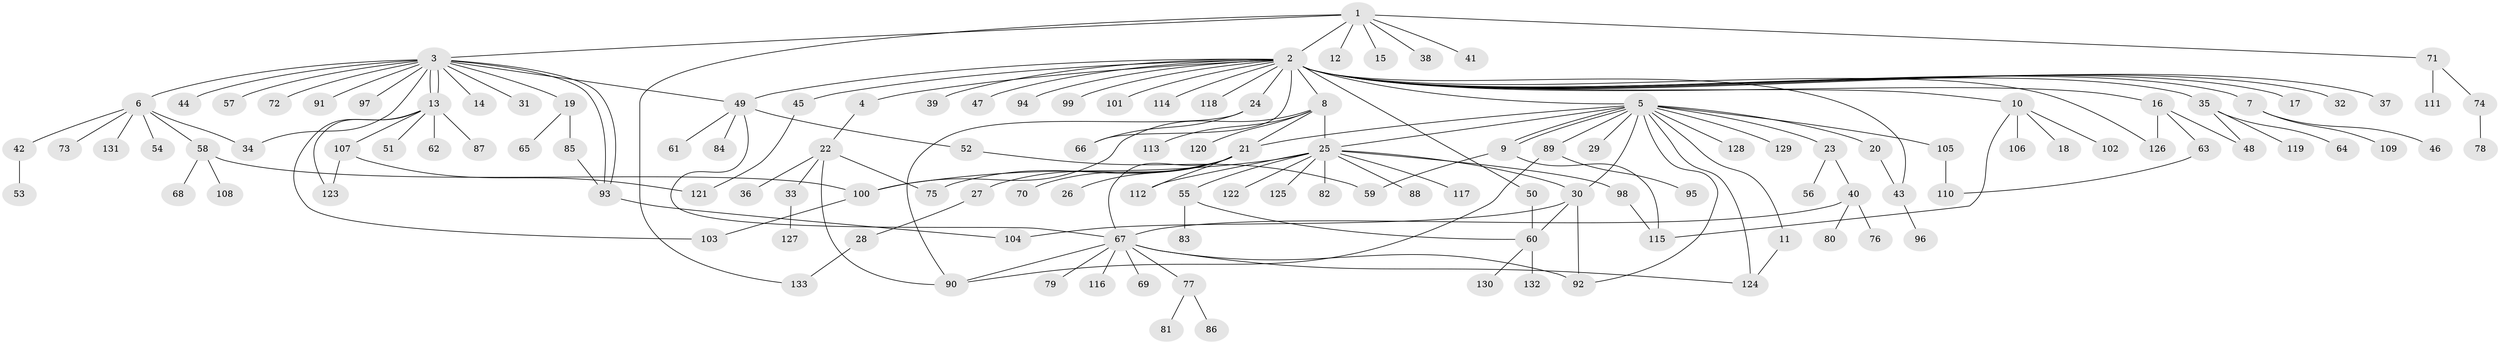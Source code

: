 // Generated by graph-tools (version 1.1) at 2025/35/03/09/25 02:35:40]
// undirected, 133 vertices, 169 edges
graph export_dot {
graph [start="1"]
  node [color=gray90,style=filled];
  1;
  2;
  3;
  4;
  5;
  6;
  7;
  8;
  9;
  10;
  11;
  12;
  13;
  14;
  15;
  16;
  17;
  18;
  19;
  20;
  21;
  22;
  23;
  24;
  25;
  26;
  27;
  28;
  29;
  30;
  31;
  32;
  33;
  34;
  35;
  36;
  37;
  38;
  39;
  40;
  41;
  42;
  43;
  44;
  45;
  46;
  47;
  48;
  49;
  50;
  51;
  52;
  53;
  54;
  55;
  56;
  57;
  58;
  59;
  60;
  61;
  62;
  63;
  64;
  65;
  66;
  67;
  68;
  69;
  70;
  71;
  72;
  73;
  74;
  75;
  76;
  77;
  78;
  79;
  80;
  81;
  82;
  83;
  84;
  85;
  86;
  87;
  88;
  89;
  90;
  91;
  92;
  93;
  94;
  95;
  96;
  97;
  98;
  99;
  100;
  101;
  102;
  103;
  104;
  105;
  106;
  107;
  108;
  109;
  110;
  111;
  112;
  113;
  114;
  115;
  116;
  117;
  118;
  119;
  120;
  121;
  122;
  123;
  124;
  125;
  126;
  127;
  128;
  129;
  130;
  131;
  132;
  133;
  1 -- 2;
  1 -- 3;
  1 -- 12;
  1 -- 15;
  1 -- 38;
  1 -- 41;
  1 -- 71;
  1 -- 133;
  2 -- 4;
  2 -- 5;
  2 -- 7;
  2 -- 8;
  2 -- 10;
  2 -- 16;
  2 -- 17;
  2 -- 24;
  2 -- 32;
  2 -- 35;
  2 -- 37;
  2 -- 39;
  2 -- 43;
  2 -- 45;
  2 -- 47;
  2 -- 49;
  2 -- 50;
  2 -- 66;
  2 -- 94;
  2 -- 99;
  2 -- 101;
  2 -- 114;
  2 -- 118;
  2 -- 126;
  3 -- 6;
  3 -- 13;
  3 -- 13;
  3 -- 14;
  3 -- 19;
  3 -- 31;
  3 -- 34;
  3 -- 44;
  3 -- 49;
  3 -- 57;
  3 -- 72;
  3 -- 91;
  3 -- 93;
  3 -- 93;
  3 -- 97;
  4 -- 22;
  5 -- 9;
  5 -- 9;
  5 -- 11;
  5 -- 20;
  5 -- 21;
  5 -- 23;
  5 -- 25;
  5 -- 29;
  5 -- 30;
  5 -- 89;
  5 -- 92;
  5 -- 105;
  5 -- 124;
  5 -- 128;
  5 -- 129;
  6 -- 34;
  6 -- 42;
  6 -- 54;
  6 -- 58;
  6 -- 73;
  6 -- 131;
  7 -- 46;
  7 -- 109;
  8 -- 21;
  8 -- 25;
  8 -- 100;
  8 -- 113;
  8 -- 120;
  9 -- 59;
  9 -- 115;
  10 -- 18;
  10 -- 102;
  10 -- 106;
  10 -- 115;
  11 -- 124;
  13 -- 51;
  13 -- 62;
  13 -- 87;
  13 -- 103;
  13 -- 107;
  13 -- 123;
  16 -- 48;
  16 -- 63;
  16 -- 126;
  19 -- 65;
  19 -- 85;
  20 -- 43;
  21 -- 26;
  21 -- 27;
  21 -- 67;
  21 -- 70;
  21 -- 75;
  21 -- 112;
  22 -- 33;
  22 -- 36;
  22 -- 75;
  22 -- 90;
  23 -- 40;
  23 -- 56;
  24 -- 66;
  24 -- 90;
  25 -- 30;
  25 -- 55;
  25 -- 82;
  25 -- 88;
  25 -- 98;
  25 -- 100;
  25 -- 112;
  25 -- 117;
  25 -- 122;
  25 -- 125;
  27 -- 28;
  28 -- 133;
  30 -- 60;
  30 -- 92;
  30 -- 104;
  33 -- 127;
  35 -- 48;
  35 -- 64;
  35 -- 119;
  40 -- 67;
  40 -- 76;
  40 -- 80;
  42 -- 53;
  43 -- 96;
  45 -- 121;
  49 -- 52;
  49 -- 61;
  49 -- 67;
  49 -- 84;
  50 -- 60;
  52 -- 59;
  55 -- 60;
  55 -- 83;
  58 -- 68;
  58 -- 100;
  58 -- 108;
  60 -- 130;
  60 -- 132;
  63 -- 110;
  67 -- 69;
  67 -- 77;
  67 -- 79;
  67 -- 90;
  67 -- 92;
  67 -- 116;
  67 -- 124;
  71 -- 74;
  71 -- 111;
  74 -- 78;
  77 -- 81;
  77 -- 86;
  85 -- 93;
  89 -- 90;
  89 -- 95;
  93 -- 104;
  98 -- 115;
  100 -- 103;
  105 -- 110;
  107 -- 121;
  107 -- 123;
}
